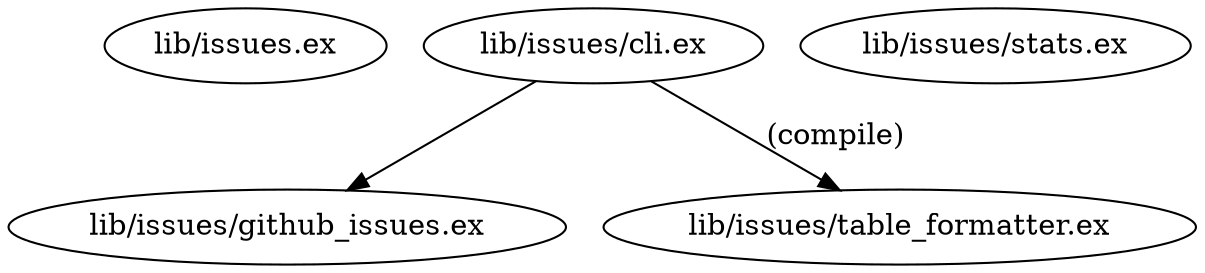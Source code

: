 digraph "xref graph" {
  "lib/issues.ex"
  "lib/issues/cli.ex"
  "lib/issues/cli.ex" -> "lib/issues/github_issues.ex"
  "lib/issues/cli.ex" -> "lib/issues/table_formatter.ex" [label="(compile)"]
  "lib/issues/github_issues.ex"
  "lib/issues/stats.ex"
  "lib/issues/table_formatter.ex"
}
